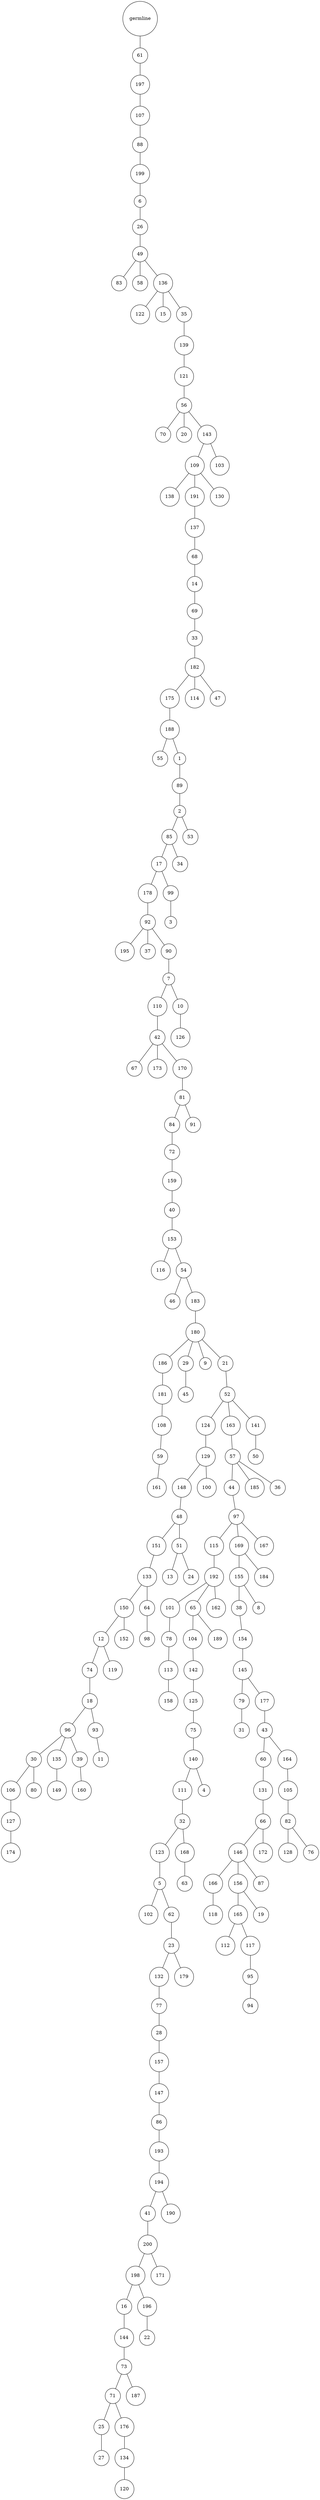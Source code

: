 graph {
	rankdir=UD;
	splines=line;
	node [shape=circle]
	"0x7f3e5680f4f0" [label="germline"];
	"0x7f3e5680f520" [label="61"];
	"0x7f3e5680f4f0" -- "0x7f3e5680f520" ;
	"0x7f3e5680f550" [label="197"];
	"0x7f3e5680f520" -- "0x7f3e5680f550" ;
	"0x7f3e5680f580" [label="107"];
	"0x7f3e5680f550" -- "0x7f3e5680f580" ;
	"0x7f3e5680f5b0" [label="88"];
	"0x7f3e5680f580" -- "0x7f3e5680f5b0" ;
	"0x7f3e5680f5e0" [label="199"];
	"0x7f3e5680f5b0" -- "0x7f3e5680f5e0" ;
	"0x7f3e5680f610" [label="6"];
	"0x7f3e5680f5e0" -- "0x7f3e5680f610" ;
	"0x7f3e5680f640" [label="26"];
	"0x7f3e5680f610" -- "0x7f3e5680f640" ;
	"0x7f3e5680f670" [label="49"];
	"0x7f3e5680f640" -- "0x7f3e5680f670" ;
	"0x7f3e5680f6a0" [label="83"];
	"0x7f3e5680f670" -- "0x7f3e5680f6a0" ;
	"0x7f3e5680f6d0" [label="58"];
	"0x7f3e5680f670" -- "0x7f3e5680f6d0" ;
	"0x7f3e5680f700" [label="136"];
	"0x7f3e5680f670" -- "0x7f3e5680f700" ;
	"0x7f3e5680f730" [label="122"];
	"0x7f3e5680f700" -- "0x7f3e5680f730" ;
	"0x7f3e5680f760" [label="15"];
	"0x7f3e5680f700" -- "0x7f3e5680f760" ;
	"0x7f3e5680f790" [label="35"];
	"0x7f3e5680f700" -- "0x7f3e5680f790" ;
	"0x7f3e5680f7c0" [label="139"];
	"0x7f3e5680f790" -- "0x7f3e5680f7c0" ;
	"0x7f3e5680f7f0" [label="121"];
	"0x7f3e5680f7c0" -- "0x7f3e5680f7f0" ;
	"0x7f3e5680f820" [label="56"];
	"0x7f3e5680f7f0" -- "0x7f3e5680f820" ;
	"0x7f3e5680f850" [label="70"];
	"0x7f3e5680f820" -- "0x7f3e5680f850" ;
	"0x7f3e5680f880" [label="20"];
	"0x7f3e5680f820" -- "0x7f3e5680f880" ;
	"0x7f3e5680f8b0" [label="143"];
	"0x7f3e5680f820" -- "0x7f3e5680f8b0" ;
	"0x7f3e5680f8e0" [label="109"];
	"0x7f3e5680f8b0" -- "0x7f3e5680f8e0" ;
	"0x7f3e5680f910" [label="138"];
	"0x7f3e5680f8e0" -- "0x7f3e5680f910" ;
	"0x7f3e5680f940" [label="191"];
	"0x7f3e5680f8e0" -- "0x7f3e5680f940" ;
	"0x7f3e5680f970" [label="137"];
	"0x7f3e5680f940" -- "0x7f3e5680f970" ;
	"0x7f3e5680f9a0" [label="68"];
	"0x7f3e5680f970" -- "0x7f3e5680f9a0" ;
	"0x7f3e5680f9d0" [label="14"];
	"0x7f3e5680f9a0" -- "0x7f3e5680f9d0" ;
	"0x7f3e5680fa00" [label="69"];
	"0x7f3e5680f9d0" -- "0x7f3e5680fa00" ;
	"0x7f3e5680fa30" [label="33"];
	"0x7f3e5680fa00" -- "0x7f3e5680fa30" ;
	"0x7f3e5680fa60" [label="182"];
	"0x7f3e5680fa30" -- "0x7f3e5680fa60" ;
	"0x7f3e5680fa90" [label="175"];
	"0x7f3e5680fa60" -- "0x7f3e5680fa90" ;
	"0x7f3e5680fac0" [label="188"];
	"0x7f3e5680fa90" -- "0x7f3e5680fac0" ;
	"0x7f3e5680faf0" [label="55"];
	"0x7f3e5680fac0" -- "0x7f3e5680faf0" ;
	"0x7f3e5680fb20" [label="1"];
	"0x7f3e5680fac0" -- "0x7f3e5680fb20" ;
	"0x7f3e5680fb50" [label="89"];
	"0x7f3e5680fb20" -- "0x7f3e5680fb50" ;
	"0x7f3e5680fb80" [label="2"];
	"0x7f3e5680fb50" -- "0x7f3e5680fb80" ;
	"0x7f3e5680fbb0" [label="85"];
	"0x7f3e5680fb80" -- "0x7f3e5680fbb0" ;
	"0x7f3e5680fbe0" [label="17"];
	"0x7f3e5680fbb0" -- "0x7f3e5680fbe0" ;
	"0x7f3e5680fc10" [label="178"];
	"0x7f3e5680fbe0" -- "0x7f3e5680fc10" ;
	"0x7f3e5680fc40" [label="92"];
	"0x7f3e5680fc10" -- "0x7f3e5680fc40" ;
	"0x7f3e5680fc70" [label="195"];
	"0x7f3e5680fc40" -- "0x7f3e5680fc70" ;
	"0x7f3e5680fca0" [label="37"];
	"0x7f3e5680fc40" -- "0x7f3e5680fca0" ;
	"0x7f3e5680fcd0" [label="90"];
	"0x7f3e5680fc40" -- "0x7f3e5680fcd0" ;
	"0x7f3e5680fd00" [label="7"];
	"0x7f3e5680fcd0" -- "0x7f3e5680fd00" ;
	"0x7f3e5680fd30" [label="110"];
	"0x7f3e5680fd00" -- "0x7f3e5680fd30" ;
	"0x7f3e5680fd60" [label="42"];
	"0x7f3e5680fd30" -- "0x7f3e5680fd60" ;
	"0x7f3e5680fd90" [label="67"];
	"0x7f3e5680fd60" -- "0x7f3e5680fd90" ;
	"0x7f3e5680fdc0" [label="173"];
	"0x7f3e5680fd60" -- "0x7f3e5680fdc0" ;
	"0x7f3e5680fdf0" [label="170"];
	"0x7f3e5680fd60" -- "0x7f3e5680fdf0" ;
	"0x7f3e5680fe20" [label="81"];
	"0x7f3e5680fdf0" -- "0x7f3e5680fe20" ;
	"0x7f3e5680fe50" [label="84"];
	"0x7f3e5680fe20" -- "0x7f3e5680fe50" ;
	"0x7f3e5680fe80" [label="72"];
	"0x7f3e5680fe50" -- "0x7f3e5680fe80" ;
	"0x7f3e5680feb0" [label="159"];
	"0x7f3e5680fe80" -- "0x7f3e5680feb0" ;
	"0x7f3e5680fee0" [label="40"];
	"0x7f3e5680feb0" -- "0x7f3e5680fee0" ;
	"0x7f3e5680ff10" [label="153"];
	"0x7f3e5680fee0" -- "0x7f3e5680ff10" ;
	"0x7f3e5680ff40" [label="116"];
	"0x7f3e5680ff10" -- "0x7f3e5680ff40" ;
	"0x7f3e5680ff70" [label="54"];
	"0x7f3e5680ff10" -- "0x7f3e5680ff70" ;
	"0x7f3e5680ffa0" [label="46"];
	"0x7f3e5680ff70" -- "0x7f3e5680ffa0" ;
	"0x7f3e5680ffd0" [label="183"];
	"0x7f3e5680ff70" -- "0x7f3e5680ffd0" ;
	"0x7f3e56814040" [label="180"];
	"0x7f3e5680ffd0" -- "0x7f3e56814040" ;
	"0x7f3e56814070" [label="186"];
	"0x7f3e56814040" -- "0x7f3e56814070" ;
	"0x7f3e568140a0" [label="181"];
	"0x7f3e56814070" -- "0x7f3e568140a0" ;
	"0x7f3e568140d0" [label="108"];
	"0x7f3e568140a0" -- "0x7f3e568140d0" ;
	"0x7f3e56814100" [label="59"];
	"0x7f3e568140d0" -- "0x7f3e56814100" ;
	"0x7f3e56814130" [label="161"];
	"0x7f3e56814100" -- "0x7f3e56814130" ;
	"0x7f3e56814160" [label="29"];
	"0x7f3e56814040" -- "0x7f3e56814160" ;
	"0x7f3e56814190" [label="45"];
	"0x7f3e56814160" -- "0x7f3e56814190" ;
	"0x7f3e568141c0" [label="9"];
	"0x7f3e56814040" -- "0x7f3e568141c0" ;
	"0x7f3e568141f0" [label="21"];
	"0x7f3e56814040" -- "0x7f3e568141f0" ;
	"0x7f3e56814220" [label="52"];
	"0x7f3e568141f0" -- "0x7f3e56814220" ;
	"0x7f3e56814250" [label="124"];
	"0x7f3e56814220" -- "0x7f3e56814250" ;
	"0x7f3e56814280" [label="129"];
	"0x7f3e56814250" -- "0x7f3e56814280" ;
	"0x7f3e568142b0" [label="148"];
	"0x7f3e56814280" -- "0x7f3e568142b0" ;
	"0x7f3e568142e0" [label="48"];
	"0x7f3e568142b0" -- "0x7f3e568142e0" ;
	"0x7f3e56814310" [label="151"];
	"0x7f3e568142e0" -- "0x7f3e56814310" ;
	"0x7f3e56814340" [label="133"];
	"0x7f3e56814310" -- "0x7f3e56814340" ;
	"0x7f3e56814370" [label="150"];
	"0x7f3e56814340" -- "0x7f3e56814370" ;
	"0x7f3e568143a0" [label="12"];
	"0x7f3e56814370" -- "0x7f3e568143a0" ;
	"0x7f3e568143d0" [label="74"];
	"0x7f3e568143a0" -- "0x7f3e568143d0" ;
	"0x7f3e56814400" [label="18"];
	"0x7f3e568143d0" -- "0x7f3e56814400" ;
	"0x7f3e56814430" [label="96"];
	"0x7f3e56814400" -- "0x7f3e56814430" ;
	"0x7f3e56814460" [label="30"];
	"0x7f3e56814430" -- "0x7f3e56814460" ;
	"0x7f3e56814490" [label="106"];
	"0x7f3e56814460" -- "0x7f3e56814490" ;
	"0x7f3e568144c0" [label="127"];
	"0x7f3e56814490" -- "0x7f3e568144c0" ;
	"0x7f3e568144f0" [label="174"];
	"0x7f3e568144c0" -- "0x7f3e568144f0" ;
	"0x7f3e56814520" [label="80"];
	"0x7f3e56814460" -- "0x7f3e56814520" ;
	"0x7f3e56814550" [label="135"];
	"0x7f3e56814430" -- "0x7f3e56814550" ;
	"0x7f3e56814580" [label="149"];
	"0x7f3e56814550" -- "0x7f3e56814580" ;
	"0x7f3e568145b0" [label="39"];
	"0x7f3e56814430" -- "0x7f3e568145b0" ;
	"0x7f3e568145e0" [label="160"];
	"0x7f3e568145b0" -- "0x7f3e568145e0" ;
	"0x7f3e56814610" [label="93"];
	"0x7f3e56814400" -- "0x7f3e56814610" ;
	"0x7f3e56814640" [label="11"];
	"0x7f3e56814610" -- "0x7f3e56814640" ;
	"0x7f3e56814670" [label="119"];
	"0x7f3e568143a0" -- "0x7f3e56814670" ;
	"0x7f3e568146a0" [label="152"];
	"0x7f3e56814370" -- "0x7f3e568146a0" ;
	"0x7f3e568146d0" [label="64"];
	"0x7f3e56814340" -- "0x7f3e568146d0" ;
	"0x7f3e56814700" [label="98"];
	"0x7f3e568146d0" -- "0x7f3e56814700" ;
	"0x7f3e56814730" [label="51"];
	"0x7f3e568142e0" -- "0x7f3e56814730" ;
	"0x7f3e56814760" [label="13"];
	"0x7f3e56814730" -- "0x7f3e56814760" ;
	"0x7f3e56814790" [label="24"];
	"0x7f3e56814730" -- "0x7f3e56814790" ;
	"0x7f3e568147c0" [label="100"];
	"0x7f3e56814280" -- "0x7f3e568147c0" ;
	"0x7f3e568147f0" [label="163"];
	"0x7f3e56814220" -- "0x7f3e568147f0" ;
	"0x7f3e56814820" [label="57"];
	"0x7f3e568147f0" -- "0x7f3e56814820" ;
	"0x7f3e56814850" [label="44"];
	"0x7f3e56814820" -- "0x7f3e56814850" ;
	"0x7f3e56814880" [label="97"];
	"0x7f3e56814850" -- "0x7f3e56814880" ;
	"0x7f3e568148b0" [label="115"];
	"0x7f3e56814880" -- "0x7f3e568148b0" ;
	"0x7f3e568148e0" [label="192"];
	"0x7f3e568148b0" -- "0x7f3e568148e0" ;
	"0x7f3e56814910" [label="101"];
	"0x7f3e568148e0" -- "0x7f3e56814910" ;
	"0x7f3e56814940" [label="78"];
	"0x7f3e56814910" -- "0x7f3e56814940" ;
	"0x7f3e56814970" [label="113"];
	"0x7f3e56814940" -- "0x7f3e56814970" ;
	"0x7f3e568149a0" [label="158"];
	"0x7f3e56814970" -- "0x7f3e568149a0" ;
	"0x7f3e568149d0" [label="65"];
	"0x7f3e568148e0" -- "0x7f3e568149d0" ;
	"0x7f3e56814a00" [label="104"];
	"0x7f3e568149d0" -- "0x7f3e56814a00" ;
	"0x7f3e56814a30" [label="142"];
	"0x7f3e56814a00" -- "0x7f3e56814a30" ;
	"0x7f3e56814a60" [label="125"];
	"0x7f3e56814a30" -- "0x7f3e56814a60" ;
	"0x7f3e56814a90" [label="75"];
	"0x7f3e56814a60" -- "0x7f3e56814a90" ;
	"0x7f3e56814ac0" [label="140"];
	"0x7f3e56814a90" -- "0x7f3e56814ac0" ;
	"0x7f3e56814af0" [label="111"];
	"0x7f3e56814ac0" -- "0x7f3e56814af0" ;
	"0x7f3e56814b20" [label="32"];
	"0x7f3e56814af0" -- "0x7f3e56814b20" ;
	"0x7f3e56814b50" [label="123"];
	"0x7f3e56814b20" -- "0x7f3e56814b50" ;
	"0x7f3e56814b80" [label="5"];
	"0x7f3e56814b50" -- "0x7f3e56814b80" ;
	"0x7f3e56814bb0" [label="102"];
	"0x7f3e56814b80" -- "0x7f3e56814bb0" ;
	"0x7f3e56814be0" [label="62"];
	"0x7f3e56814b80" -- "0x7f3e56814be0" ;
	"0x7f3e56814c10" [label="23"];
	"0x7f3e56814be0" -- "0x7f3e56814c10" ;
	"0x7f3e56814c40" [label="132"];
	"0x7f3e56814c10" -- "0x7f3e56814c40" ;
	"0x7f3e56814c70" [label="77"];
	"0x7f3e56814c40" -- "0x7f3e56814c70" ;
	"0x7f3e56814ca0" [label="28"];
	"0x7f3e56814c70" -- "0x7f3e56814ca0" ;
	"0x7f3e56814cd0" [label="157"];
	"0x7f3e56814ca0" -- "0x7f3e56814cd0" ;
	"0x7f3e56814d00" [label="147"];
	"0x7f3e56814cd0" -- "0x7f3e56814d00" ;
	"0x7f3e56814d30" [label="86"];
	"0x7f3e56814d00" -- "0x7f3e56814d30" ;
	"0x7f3e56814d60" [label="193"];
	"0x7f3e56814d30" -- "0x7f3e56814d60" ;
	"0x7f3e56814d90" [label="194"];
	"0x7f3e56814d60" -- "0x7f3e56814d90" ;
	"0x7f3e56814dc0" [label="41"];
	"0x7f3e56814d90" -- "0x7f3e56814dc0" ;
	"0x7f3e56814df0" [label="200"];
	"0x7f3e56814dc0" -- "0x7f3e56814df0" ;
	"0x7f3e56814e20" [label="198"];
	"0x7f3e56814df0" -- "0x7f3e56814e20" ;
	"0x7f3e56814e50" [label="16"];
	"0x7f3e56814e20" -- "0x7f3e56814e50" ;
	"0x7f3e56814e80" [label="144"];
	"0x7f3e56814e50" -- "0x7f3e56814e80" ;
	"0x7f3e56814eb0" [label="73"];
	"0x7f3e56814e80" -- "0x7f3e56814eb0" ;
	"0x7f3e56814ee0" [label="71"];
	"0x7f3e56814eb0" -- "0x7f3e56814ee0" ;
	"0x7f3e56814f10" [label="25"];
	"0x7f3e56814ee0" -- "0x7f3e56814f10" ;
	"0x7f3e56814f40" [label="27"];
	"0x7f3e56814f10" -- "0x7f3e56814f40" ;
	"0x7f3e56814f70" [label="176"];
	"0x7f3e56814ee0" -- "0x7f3e56814f70" ;
	"0x7f3e56814fa0" [label="134"];
	"0x7f3e56814f70" -- "0x7f3e56814fa0" ;
	"0x7f3e56814fd0" [label="120"];
	"0x7f3e56814fa0" -- "0x7f3e56814fd0" ;
	"0x7f3e5681c040" [label="187"];
	"0x7f3e56814eb0" -- "0x7f3e5681c040" ;
	"0x7f3e5681c070" [label="196"];
	"0x7f3e56814e20" -- "0x7f3e5681c070" ;
	"0x7f3e5681c0a0" [label="22"];
	"0x7f3e5681c070" -- "0x7f3e5681c0a0" ;
	"0x7f3e5681c0d0" [label="171"];
	"0x7f3e56814df0" -- "0x7f3e5681c0d0" ;
	"0x7f3e5681c100" [label="190"];
	"0x7f3e56814d90" -- "0x7f3e5681c100" ;
	"0x7f3e5681c130" [label="179"];
	"0x7f3e56814c10" -- "0x7f3e5681c130" ;
	"0x7f3e5681c160" [label="168"];
	"0x7f3e56814b20" -- "0x7f3e5681c160" ;
	"0x7f3e5681c190" [label="63"];
	"0x7f3e5681c160" -- "0x7f3e5681c190" ;
	"0x7f3e5681c1c0" [label="4"];
	"0x7f3e56814ac0" -- "0x7f3e5681c1c0" ;
	"0x7f3e5681c1f0" [label="189"];
	"0x7f3e568149d0" -- "0x7f3e5681c1f0" ;
	"0x7f3e5681c220" [label="162"];
	"0x7f3e568148e0" -- "0x7f3e5681c220" ;
	"0x7f3e5681c250" [label="169"];
	"0x7f3e56814880" -- "0x7f3e5681c250" ;
	"0x7f3e5681c280" [label="155"];
	"0x7f3e5681c250" -- "0x7f3e5681c280" ;
	"0x7f3e5681c2b0" [label="38"];
	"0x7f3e5681c280" -- "0x7f3e5681c2b0" ;
	"0x7f3e5681c2e0" [label="154"];
	"0x7f3e5681c2b0" -- "0x7f3e5681c2e0" ;
	"0x7f3e5681c310" [label="145"];
	"0x7f3e5681c2e0" -- "0x7f3e5681c310" ;
	"0x7f3e5681c340" [label="79"];
	"0x7f3e5681c310" -- "0x7f3e5681c340" ;
	"0x7f3e5681c370" [label="31"];
	"0x7f3e5681c340" -- "0x7f3e5681c370" ;
	"0x7f3e5681c3a0" [label="177"];
	"0x7f3e5681c310" -- "0x7f3e5681c3a0" ;
	"0x7f3e5681c3d0" [label="43"];
	"0x7f3e5681c3a0" -- "0x7f3e5681c3d0" ;
	"0x7f3e5681c400" [label="60"];
	"0x7f3e5681c3d0" -- "0x7f3e5681c400" ;
	"0x7f3e5681c430" [label="131"];
	"0x7f3e5681c400" -- "0x7f3e5681c430" ;
	"0x7f3e5681c460" [label="66"];
	"0x7f3e5681c430" -- "0x7f3e5681c460" ;
	"0x7f3e5681c490" [label="146"];
	"0x7f3e5681c460" -- "0x7f3e5681c490" ;
	"0x7f3e5681c4c0" [label="166"];
	"0x7f3e5681c490" -- "0x7f3e5681c4c0" ;
	"0x7f3e5681c4f0" [label="118"];
	"0x7f3e5681c4c0" -- "0x7f3e5681c4f0" ;
	"0x7f3e5681c520" [label="156"];
	"0x7f3e5681c490" -- "0x7f3e5681c520" ;
	"0x7f3e5681c550" [label="165"];
	"0x7f3e5681c520" -- "0x7f3e5681c550" ;
	"0x7f3e5681c580" [label="112"];
	"0x7f3e5681c550" -- "0x7f3e5681c580" ;
	"0x7f3e5681c5b0" [label="117"];
	"0x7f3e5681c550" -- "0x7f3e5681c5b0" ;
	"0x7f3e5681c5e0" [label="95"];
	"0x7f3e5681c5b0" -- "0x7f3e5681c5e0" ;
	"0x7f3e5681c610" [label="94"];
	"0x7f3e5681c5e0" -- "0x7f3e5681c610" ;
	"0x7f3e5681c640" [label="19"];
	"0x7f3e5681c520" -- "0x7f3e5681c640" ;
	"0x7f3e5681c670" [label="87"];
	"0x7f3e5681c490" -- "0x7f3e5681c670" ;
	"0x7f3e5681c6a0" [label="172"];
	"0x7f3e5681c460" -- "0x7f3e5681c6a0" ;
	"0x7f3e5681c6d0" [label="164"];
	"0x7f3e5681c3d0" -- "0x7f3e5681c6d0" ;
	"0x7f3e5681c700" [label="105"];
	"0x7f3e5681c6d0" -- "0x7f3e5681c700" ;
	"0x7f3e5681c730" [label="82"];
	"0x7f3e5681c700" -- "0x7f3e5681c730" ;
	"0x7f3e5681c760" [label="128"];
	"0x7f3e5681c730" -- "0x7f3e5681c760" ;
	"0x7f3e5681c790" [label="76"];
	"0x7f3e5681c730" -- "0x7f3e5681c790" ;
	"0x7f3e5681c7c0" [label="8"];
	"0x7f3e5681c280" -- "0x7f3e5681c7c0" ;
	"0x7f3e5681c7f0" [label="184"];
	"0x7f3e5681c250" -- "0x7f3e5681c7f0" ;
	"0x7f3e5681c820" [label="167"];
	"0x7f3e56814880" -- "0x7f3e5681c820" ;
	"0x7f3e5681c850" [label="185"];
	"0x7f3e56814820" -- "0x7f3e5681c850" ;
	"0x7f3e5681c880" [label="36"];
	"0x7f3e56814820" -- "0x7f3e5681c880" ;
	"0x7f3e5681c8b0" [label="141"];
	"0x7f3e56814220" -- "0x7f3e5681c8b0" ;
	"0x7f3e5681c8e0" [label="50"];
	"0x7f3e5681c8b0" -- "0x7f3e5681c8e0" ;
	"0x7f3e5681c910" [label="91"];
	"0x7f3e5680fe20" -- "0x7f3e5681c910" ;
	"0x7f3e5681c940" [label="10"];
	"0x7f3e5680fd00" -- "0x7f3e5681c940" ;
	"0x7f3e5681c970" [label="126"];
	"0x7f3e5681c940" -- "0x7f3e5681c970" ;
	"0x7f3e5681c9a0" [label="99"];
	"0x7f3e5680fbe0" -- "0x7f3e5681c9a0" ;
	"0x7f3e5681c9d0" [label="3"];
	"0x7f3e5681c9a0" -- "0x7f3e5681c9d0" ;
	"0x7f3e5681ca00" [label="34"];
	"0x7f3e5680fbb0" -- "0x7f3e5681ca00" ;
	"0x7f3e5681ca30" [label="53"];
	"0x7f3e5680fb80" -- "0x7f3e5681ca30" ;
	"0x7f3e5681ca60" [label="114"];
	"0x7f3e5680fa60" -- "0x7f3e5681ca60" ;
	"0x7f3e5681ca90" [label="47"];
	"0x7f3e5680fa60" -- "0x7f3e5681ca90" ;
	"0x7f3e5681cac0" [label="130"];
	"0x7f3e5680f8e0" -- "0x7f3e5681cac0" ;
	"0x7f3e5681caf0" [label="103"];
	"0x7f3e5680f8b0" -- "0x7f3e5681caf0" ;
}
